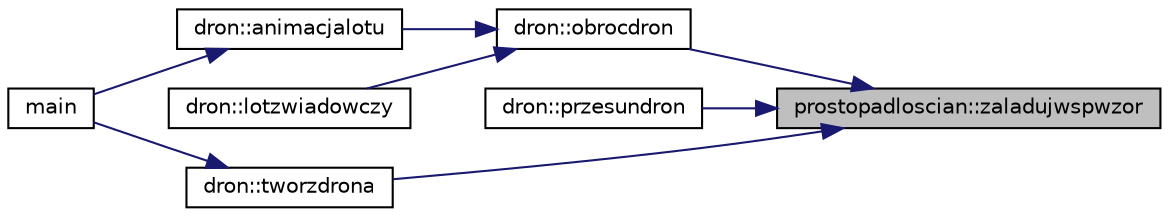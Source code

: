 digraph "prostopadloscian::zaladujwspwzor"
{
 // LATEX_PDF_SIZE
  edge [fontname="Helvetica",fontsize="10",labelfontname="Helvetica",labelfontsize="10"];
  node [fontname="Helvetica",fontsize="10",shape=record];
  rankdir="RL";
  Node1 [label="prostopadloscian::zaladujwspwzor",height=0.2,width=0.4,color="black", fillcolor="grey75", style="filled", fontcolor="black",tooltip="Metoda klasy prostopadloscian. | | Argumenty: | | Brak argumentow. | | Zwraca: | | tabele wypelnione ..."];
  Node1 -> Node2 [dir="back",color="midnightblue",fontsize="10",style="solid",fontname="Helvetica"];
  Node2 [label="dron::obrocdron",height=0.2,width=0.4,color="black", fillcolor="white", style="filled",URL="$classdron.html#aebf10ce4ba25127733c1cafee667c247",tooltip="Metoda klasy dron. | | przesuwa i obraca drona do nowych wspolrzednych drona |."];
  Node2 -> Node3 [dir="back",color="midnightblue",fontsize="10",style="solid",fontname="Helvetica"];
  Node3 [label="dron::animacjalotu",height=0.2,width=0.4,color="black", fillcolor="white", style="filled",URL="$classdron.html#a4fe83415726ebc798e1ac6b37341ec70",tooltip="Metoda klasy dron. | | animuje przelot drona dla gnuplota |."];
  Node3 -> Node4 [dir="back",color="midnightblue",fontsize="10",style="solid",fontname="Helvetica"];
  Node4 [label="main",height=0.2,width=0.4,color="black", fillcolor="white", style="filled",URL="$app_2main_8cpp.html#ae66f6b31b5ad750f1fe042a706a4e3d4",tooltip=" "];
  Node2 -> Node5 [dir="back",color="midnightblue",fontsize="10",style="solid",fontname="Helvetica"];
  Node5 [label="dron::lotzwiadowczy",height=0.2,width=0.4,color="black", fillcolor="white", style="filled",URL="$classdron.html#a419e2f9d75926b103d7e0a6faff947f0",tooltip="Metoda klasy dron. Nie dziala | | animuje lot zwiadowczy drona |."];
  Node1 -> Node6 [dir="back",color="midnightblue",fontsize="10",style="solid",fontname="Helvetica"];
  Node6 [label="dron::przesundron",height=0.2,width=0.4,color="black", fillcolor="white", style="filled",URL="$classdron.html#a412a29f8b5b44daa1e4ef7c0098c68b6",tooltip="Metoda klasy dron. | | przesuwa drona do nowych wspolrzednych drona |."];
  Node1 -> Node7 [dir="back",color="midnightblue",fontsize="10",style="solid",fontname="Helvetica"];
  Node7 [label="dron::tworzdrona",height=0.2,width=0.4,color="black", fillcolor="white", style="filled",URL="$classdron.html#a757144c8ddd8fe952d46ae85404860dd",tooltip="Metoda klasy dron. | | Argumenty: | | nr-numer drona | | tworzy drona w oparciu o jego numer nr i wbu..."];
  Node7 -> Node4 [dir="back",color="midnightblue",fontsize="10",style="solid",fontname="Helvetica"];
}
